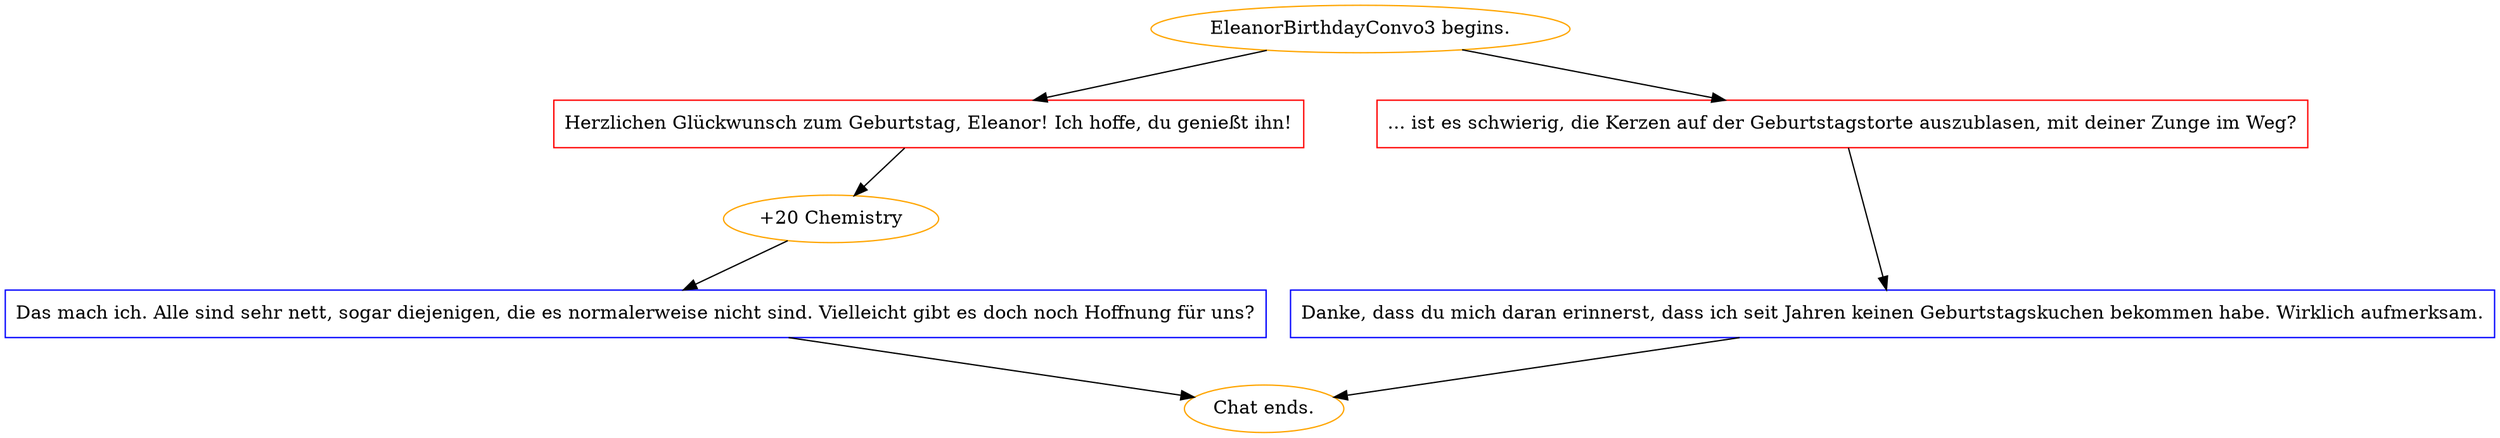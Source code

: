 digraph {
	"EleanorBirthdayConvo3 begins." [color=orange];
		"EleanorBirthdayConvo3 begins." -> j3614292808;
		"EleanorBirthdayConvo3 begins." -> j1189770396;
	j3614292808 [label="Herzlichen Glückwunsch zum Geburtstag, Eleanor! Ich hoffe, du genießt ihn!",shape=box,color=red];
		j3614292808 -> j4075684459;
	j1189770396 [label="... ist es schwierig, die Kerzen auf der Geburtstagstorte auszublasen, mit deiner Zunge im Weg?",shape=box,color=red];
		j1189770396 -> j1926874040;
	j4075684459 [label="+20 Chemistry",color=orange];
		j4075684459 -> j4076255011;
	j1926874040 [label="Danke, dass du mich daran erinnerst, dass ich seit Jahren keinen Geburtstagskuchen bekommen habe. Wirklich aufmerksam.",shape=box,color=blue];
		j1926874040 -> "Chat ends.";
	j4076255011 [label="Das mach ich. Alle sind sehr nett, sogar diejenigen, die es normalerweise nicht sind. Vielleicht gibt es doch noch Hoffnung für uns?",shape=box,color=blue];
		j4076255011 -> "Chat ends.";
	"Chat ends." [color=orange];
}